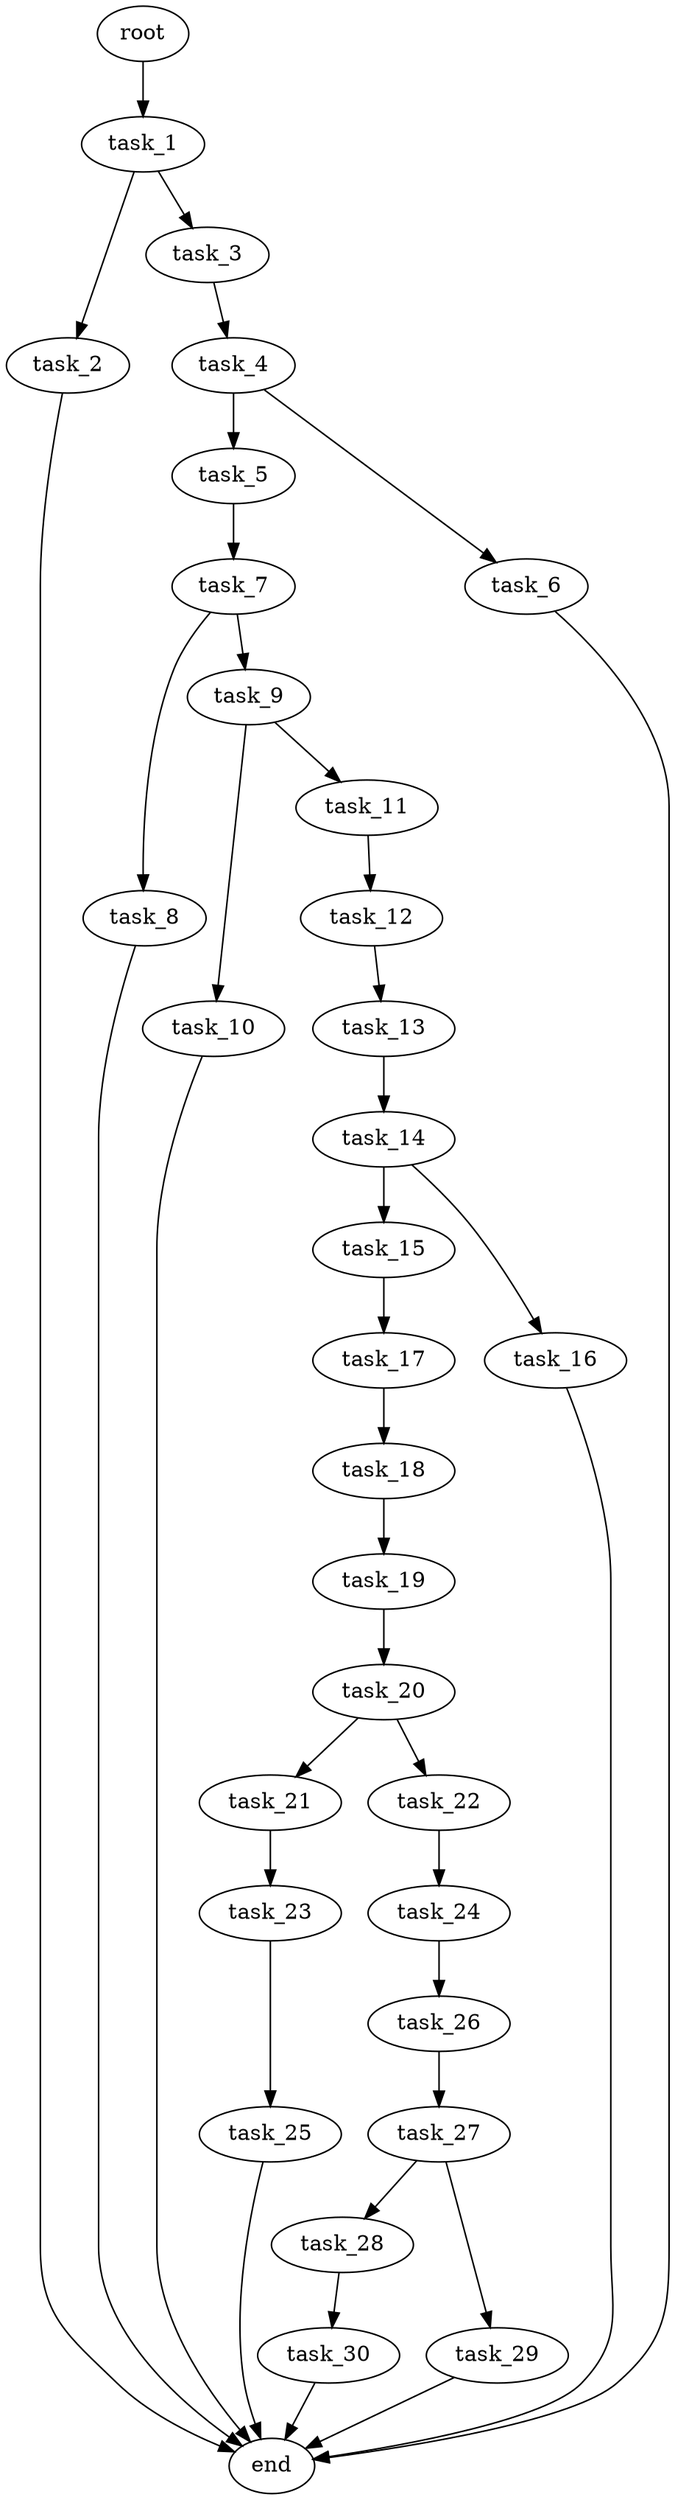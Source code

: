digraph G {
  root [size="0.000000e+00"];
  task_1 [size="2.542540e+09"];
  task_2 [size="4.254008e+09"];
  task_3 [size="6.945459e+09"];
  task_4 [size="5.359507e+09"];
  task_5 [size="7.065099e+08"];
  task_6 [size="7.327016e+09"];
  task_7 [size="9.953597e+09"];
  task_8 [size="6.968333e+09"];
  task_9 [size="1.927082e+09"];
  task_10 [size="3.722050e+09"];
  task_11 [size="6.573523e+09"];
  task_12 [size="8.205262e+09"];
  task_13 [size="6.049842e+09"];
  task_14 [size="4.197445e+09"];
  task_15 [size="1.535761e+09"];
  task_16 [size="9.924497e+09"];
  task_17 [size="4.336838e+09"];
  task_18 [size="2.600727e+08"];
  task_19 [size="6.036469e+09"];
  task_20 [size="7.761684e+08"];
  task_21 [size="1.247088e+09"];
  task_22 [size="1.100791e+09"];
  task_23 [size="5.484139e+09"];
  task_24 [size="6.605276e+08"];
  task_25 [size="6.402135e+09"];
  task_26 [size="3.628832e+09"];
  task_27 [size="3.335840e+09"];
  task_28 [size="2.733257e+09"];
  task_29 [size="8.688685e+09"];
  task_30 [size="2.258429e+09"];
  end [size="0.000000e+00"];

  root -> task_1 [size="1.000000e-12"];
  task_1 -> task_2 [size="4.254008e+08"];
  task_1 -> task_3 [size="6.945459e+08"];
  task_2 -> end [size="1.000000e-12"];
  task_3 -> task_4 [size="5.359507e+08"];
  task_4 -> task_5 [size="7.065099e+07"];
  task_4 -> task_6 [size="7.327016e+08"];
  task_5 -> task_7 [size="9.953597e+08"];
  task_6 -> end [size="1.000000e-12"];
  task_7 -> task_8 [size="6.968333e+08"];
  task_7 -> task_9 [size="1.927082e+08"];
  task_8 -> end [size="1.000000e-12"];
  task_9 -> task_10 [size="3.722050e+08"];
  task_9 -> task_11 [size="6.573523e+08"];
  task_10 -> end [size="1.000000e-12"];
  task_11 -> task_12 [size="8.205262e+08"];
  task_12 -> task_13 [size="6.049842e+08"];
  task_13 -> task_14 [size="4.197445e+08"];
  task_14 -> task_15 [size="1.535761e+08"];
  task_14 -> task_16 [size="9.924497e+08"];
  task_15 -> task_17 [size="4.336838e+08"];
  task_16 -> end [size="1.000000e-12"];
  task_17 -> task_18 [size="2.600727e+07"];
  task_18 -> task_19 [size="6.036469e+08"];
  task_19 -> task_20 [size="7.761684e+07"];
  task_20 -> task_21 [size="1.247088e+08"];
  task_20 -> task_22 [size="1.100791e+08"];
  task_21 -> task_23 [size="5.484139e+08"];
  task_22 -> task_24 [size="6.605276e+07"];
  task_23 -> task_25 [size="6.402135e+08"];
  task_24 -> task_26 [size="3.628832e+08"];
  task_25 -> end [size="1.000000e-12"];
  task_26 -> task_27 [size="3.335840e+08"];
  task_27 -> task_28 [size="2.733257e+08"];
  task_27 -> task_29 [size="8.688685e+08"];
  task_28 -> task_30 [size="2.258429e+08"];
  task_29 -> end [size="1.000000e-12"];
  task_30 -> end [size="1.000000e-12"];
}

